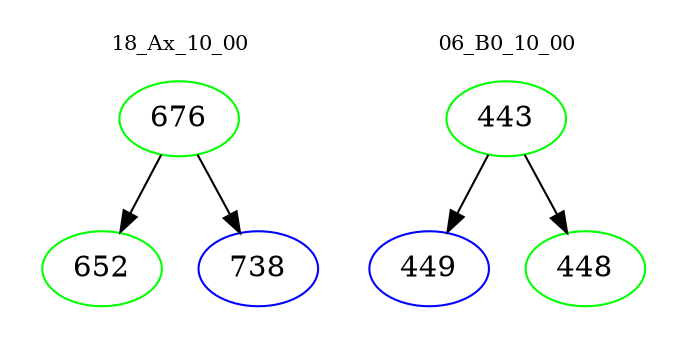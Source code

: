 digraph{
subgraph cluster_0 {
color = white
label = "18_Ax_10_00";
fontsize=10;
T0_676 [label="676", color="green"]
T0_676 -> T0_652 [color="black"]
T0_652 [label="652", color="green"]
T0_676 -> T0_738 [color="black"]
T0_738 [label="738", color="blue"]
}
subgraph cluster_1 {
color = white
label = "06_B0_10_00";
fontsize=10;
T1_443 [label="443", color="green"]
T1_443 -> T1_449 [color="black"]
T1_449 [label="449", color="blue"]
T1_443 -> T1_448 [color="black"]
T1_448 [label="448", color="green"]
}
}
